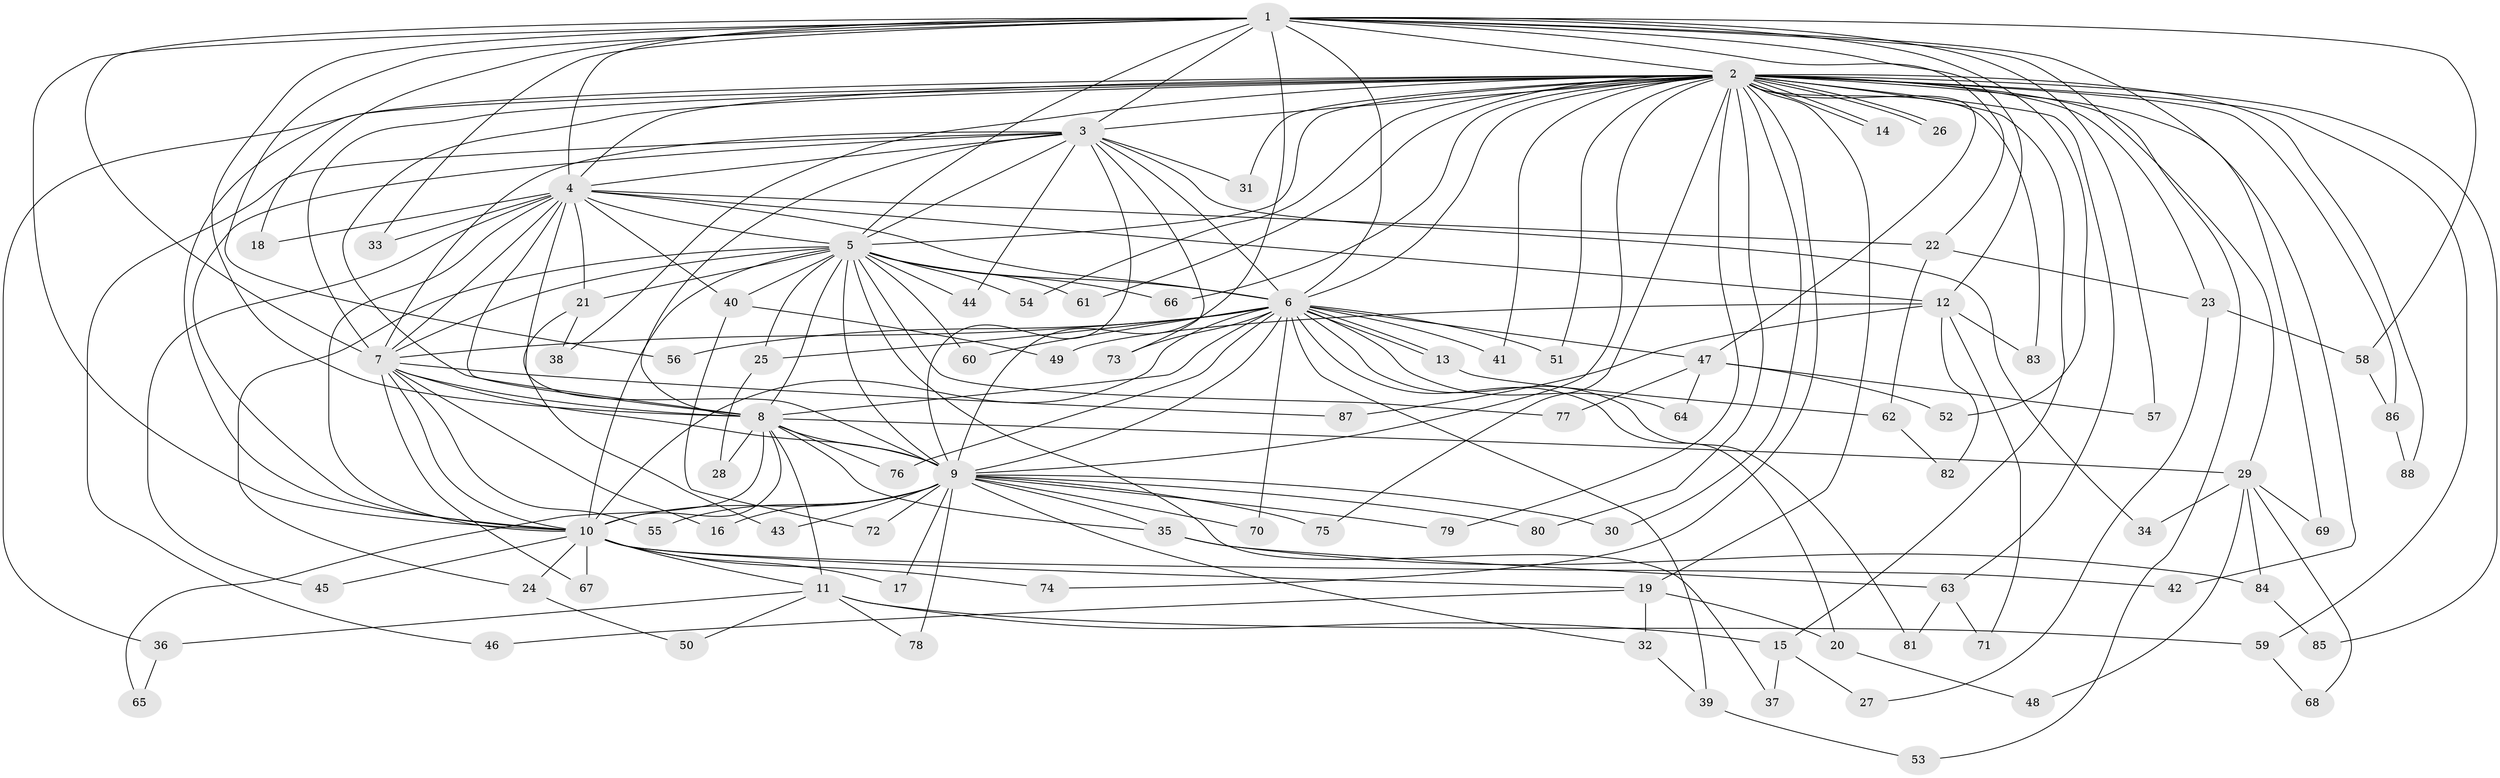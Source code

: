 // Generated by graph-tools (version 1.1) at 2025/34/03/09/25 02:34:58]
// undirected, 88 vertices, 201 edges
graph export_dot {
graph [start="1"]
  node [color=gray90,style=filled];
  1;
  2;
  3;
  4;
  5;
  6;
  7;
  8;
  9;
  10;
  11;
  12;
  13;
  14;
  15;
  16;
  17;
  18;
  19;
  20;
  21;
  22;
  23;
  24;
  25;
  26;
  27;
  28;
  29;
  30;
  31;
  32;
  33;
  34;
  35;
  36;
  37;
  38;
  39;
  40;
  41;
  42;
  43;
  44;
  45;
  46;
  47;
  48;
  49;
  50;
  51;
  52;
  53;
  54;
  55;
  56;
  57;
  58;
  59;
  60;
  61;
  62;
  63;
  64;
  65;
  66;
  67;
  68;
  69;
  70;
  71;
  72;
  73;
  74;
  75;
  76;
  77;
  78;
  79;
  80;
  81;
  82;
  83;
  84;
  85;
  86;
  87;
  88;
  1 -- 2;
  1 -- 3;
  1 -- 4;
  1 -- 5;
  1 -- 6;
  1 -- 7;
  1 -- 8;
  1 -- 9;
  1 -- 10;
  1 -- 12;
  1 -- 18;
  1 -- 22;
  1 -- 29;
  1 -- 33;
  1 -- 42;
  1 -- 52;
  1 -- 56;
  1 -- 57;
  1 -- 58;
  2 -- 3;
  2 -- 4;
  2 -- 5;
  2 -- 6;
  2 -- 7;
  2 -- 8;
  2 -- 9;
  2 -- 10;
  2 -- 14;
  2 -- 14;
  2 -- 15;
  2 -- 19;
  2 -- 23;
  2 -- 26;
  2 -- 26;
  2 -- 30;
  2 -- 31;
  2 -- 36;
  2 -- 38;
  2 -- 41;
  2 -- 47;
  2 -- 51;
  2 -- 53;
  2 -- 54;
  2 -- 59;
  2 -- 61;
  2 -- 63;
  2 -- 66;
  2 -- 69;
  2 -- 74;
  2 -- 75;
  2 -- 79;
  2 -- 80;
  2 -- 83;
  2 -- 85;
  2 -- 86;
  2 -- 88;
  3 -- 4;
  3 -- 5;
  3 -- 6;
  3 -- 7;
  3 -- 8;
  3 -- 9;
  3 -- 10;
  3 -- 31;
  3 -- 34;
  3 -- 44;
  3 -- 46;
  3 -- 73;
  4 -- 5;
  4 -- 6;
  4 -- 7;
  4 -- 8;
  4 -- 9;
  4 -- 10;
  4 -- 12;
  4 -- 18;
  4 -- 21;
  4 -- 22;
  4 -- 33;
  4 -- 40;
  4 -- 45;
  5 -- 6;
  5 -- 7;
  5 -- 8;
  5 -- 9;
  5 -- 10;
  5 -- 21;
  5 -- 24;
  5 -- 25;
  5 -- 37;
  5 -- 40;
  5 -- 44;
  5 -- 54;
  5 -- 60;
  5 -- 61;
  5 -- 66;
  5 -- 77;
  6 -- 7;
  6 -- 8;
  6 -- 9;
  6 -- 10;
  6 -- 13;
  6 -- 13;
  6 -- 20;
  6 -- 25;
  6 -- 39;
  6 -- 41;
  6 -- 47;
  6 -- 51;
  6 -- 56;
  6 -- 60;
  6 -- 64;
  6 -- 70;
  6 -- 73;
  6 -- 76;
  6 -- 81;
  7 -- 8;
  7 -- 9;
  7 -- 10;
  7 -- 16;
  7 -- 55;
  7 -- 67;
  7 -- 87;
  8 -- 9;
  8 -- 10;
  8 -- 11;
  8 -- 28;
  8 -- 29;
  8 -- 35;
  8 -- 65;
  8 -- 76;
  9 -- 10;
  9 -- 16;
  9 -- 17;
  9 -- 30;
  9 -- 32;
  9 -- 35;
  9 -- 43;
  9 -- 55;
  9 -- 70;
  9 -- 72;
  9 -- 75;
  9 -- 78;
  9 -- 79;
  9 -- 80;
  10 -- 11;
  10 -- 17;
  10 -- 19;
  10 -- 24;
  10 -- 42;
  10 -- 45;
  10 -- 67;
  10 -- 74;
  11 -- 15;
  11 -- 36;
  11 -- 50;
  11 -- 59;
  11 -- 78;
  12 -- 49;
  12 -- 71;
  12 -- 82;
  12 -- 83;
  12 -- 87;
  13 -- 62;
  15 -- 27;
  15 -- 37;
  19 -- 20;
  19 -- 32;
  19 -- 46;
  20 -- 48;
  21 -- 38;
  21 -- 43;
  22 -- 23;
  22 -- 62;
  23 -- 27;
  23 -- 58;
  24 -- 50;
  25 -- 28;
  29 -- 34;
  29 -- 48;
  29 -- 68;
  29 -- 69;
  29 -- 84;
  32 -- 39;
  35 -- 63;
  35 -- 84;
  36 -- 65;
  39 -- 53;
  40 -- 49;
  40 -- 72;
  47 -- 52;
  47 -- 57;
  47 -- 64;
  47 -- 77;
  58 -- 86;
  59 -- 68;
  62 -- 82;
  63 -- 71;
  63 -- 81;
  84 -- 85;
  86 -- 88;
}
